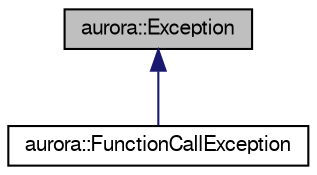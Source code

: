 digraph "aurora::Exception"
{
  bgcolor="transparent";
  edge [fontname="FreeSans",fontsize="10",labelfontname="FreeSans",labelfontsize="10"];
  node [fontname="FreeSans",fontsize="10",shape=record];
  Node1 [label="aurora::Exception",height=0.2,width=0.4,color="black", fillcolor="grey75", style="filled", fontcolor="black"];
  Node1 -> Node2 [dir="back",color="midnightblue",fontsize="10",style="solid",fontname="FreeSans"];
  Node2 [label="aurora::FunctionCallException",height=0.2,width=0.4,color="black",URL="$classaurora_1_1_function_call_exception.html",tooltip="Exception class for failed function calls. "];
}
